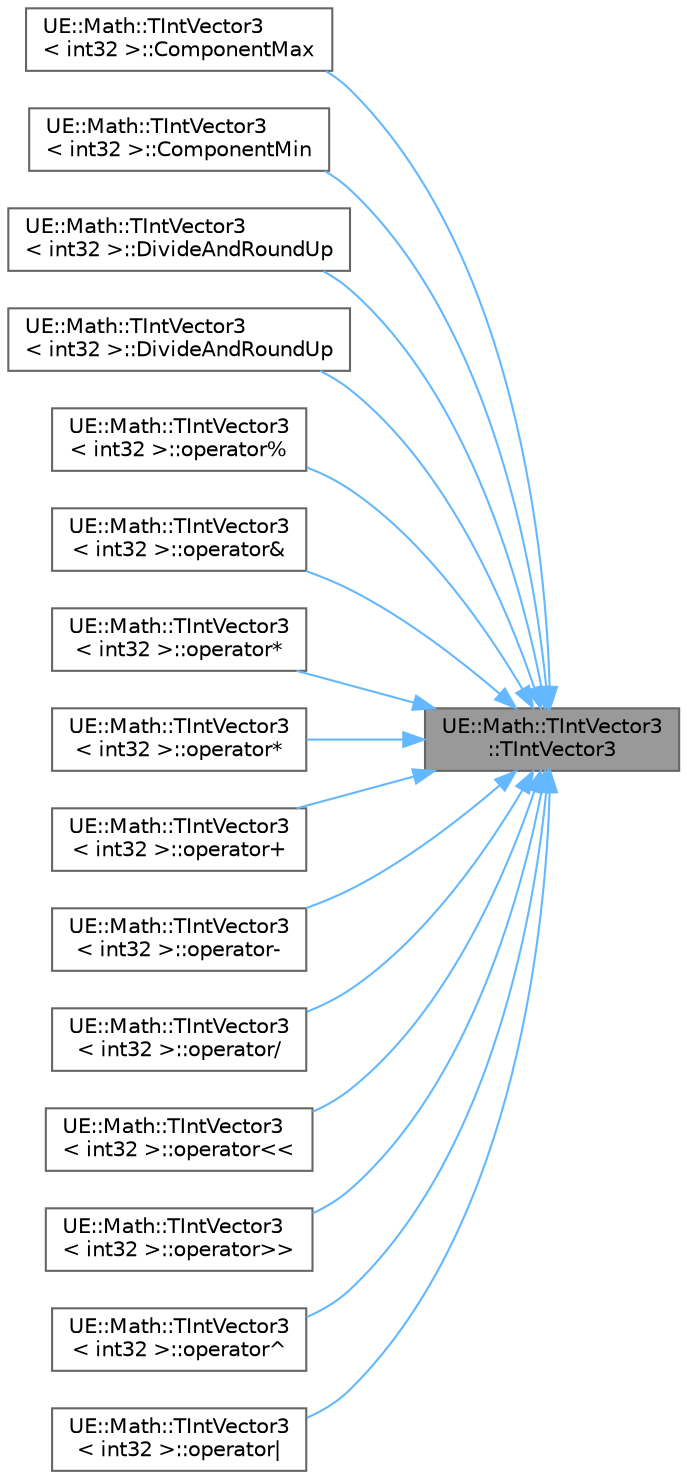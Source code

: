 digraph "UE::Math::TIntVector3::TIntVector3"
{
 // INTERACTIVE_SVG=YES
 // LATEX_PDF_SIZE
  bgcolor="transparent";
  edge [fontname=Helvetica,fontsize=10,labelfontname=Helvetica,labelfontsize=10];
  node [fontname=Helvetica,fontsize=10,shape=box,height=0.2,width=0.4];
  rankdir="RL";
  Node1 [id="Node000001",label="UE::Math::TIntVector3\l::TIntVector3",height=0.2,width=0.4,color="gray40", fillcolor="grey60", style="filled", fontcolor="black",tooltip="Default constructor (no initialization)."];
  Node1 -> Node2 [id="edge1_Node000001_Node000002",dir="back",color="steelblue1",style="solid",tooltip=" "];
  Node2 [id="Node000002",label="UE::Math::TIntVector3\l\< int32 \>::ComponentMax",height=0.2,width=0.4,color="grey40", fillcolor="white", style="filled",URL="$d7/de1/structUE_1_1Math_1_1TIntVector3.html#a173d6d6d058d3260859103b516ad7b8d",tooltip=" "];
  Node1 -> Node3 [id="edge2_Node000001_Node000003",dir="back",color="steelblue1",style="solid",tooltip=" "];
  Node3 [id="Node000003",label="UE::Math::TIntVector3\l\< int32 \>::ComponentMin",height=0.2,width=0.4,color="grey40", fillcolor="white", style="filled",URL="$d7/de1/structUE_1_1Math_1_1TIntVector3.html#a5494603c360d23ac54106704f45b10f3",tooltip=" "];
  Node1 -> Node4 [id="edge3_Node000001_Node000004",dir="back",color="steelblue1",style="solid",tooltip=" "];
  Node4 [id="Node000004",label="UE::Math::TIntVector3\l\< int32 \>::DivideAndRoundUp",height=0.2,width=0.4,color="grey40", fillcolor="white", style="filled",URL="$d7/de1/structUE_1_1Math_1_1TIntVector3.html#a9e1161fda1695e6e7028fd501a4f72fb",tooltip=" "];
  Node1 -> Node5 [id="edge4_Node000001_Node000005",dir="back",color="steelblue1",style="solid",tooltip=" "];
  Node5 [id="Node000005",label="UE::Math::TIntVector3\l\< int32 \>::DivideAndRoundUp",height=0.2,width=0.4,color="grey40", fillcolor="white", style="filled",URL="$d7/de1/structUE_1_1Math_1_1TIntVector3.html#a91ca962c17030f07bee3657750b6ad5d",tooltip=" "];
  Node1 -> Node6 [id="edge5_Node000001_Node000006",dir="back",color="steelblue1",style="solid",tooltip=" "];
  Node6 [id="Node000006",label="UE::Math::TIntVector3\l\< int32 \>::operator%",height=0.2,width=0.4,color="grey40", fillcolor="white", style="filled",URL="$d7/de1/structUE_1_1Math_1_1TIntVector3.html#a846d015ff27efe12956dda4d0d1ecc6f",tooltip=" "];
  Node1 -> Node7 [id="edge6_Node000001_Node000007",dir="back",color="steelblue1",style="solid",tooltip=" "];
  Node7 [id="Node000007",label="UE::Math::TIntVector3\l\< int32 \>::operator&",height=0.2,width=0.4,color="grey40", fillcolor="white", style="filled",URL="$d7/de1/structUE_1_1Math_1_1TIntVector3.html#ad19829a0e9b48a6d88895140743d936e",tooltip=" "];
  Node1 -> Node8 [id="edge7_Node000001_Node000008",dir="back",color="steelblue1",style="solid",tooltip=" "];
  Node8 [id="Node000008",label="UE::Math::TIntVector3\l\< int32 \>::operator*",height=0.2,width=0.4,color="grey40", fillcolor="white", style="filled",URL="$d7/de1/structUE_1_1Math_1_1TIntVector3.html#a052fb0b73947e371607218c39f89a490",tooltip=" "];
  Node1 -> Node9 [id="edge8_Node000001_Node000009",dir="back",color="steelblue1",style="solid",tooltip=" "];
  Node9 [id="Node000009",label="UE::Math::TIntVector3\l\< int32 \>::operator*",height=0.2,width=0.4,color="grey40", fillcolor="white", style="filled",URL="$d7/de1/structUE_1_1Math_1_1TIntVector3.html#a195afafb614b3aaaf85d41f100a3c9a1",tooltip=" "];
  Node1 -> Node10 [id="edge9_Node000001_Node000010",dir="back",color="steelblue1",style="solid",tooltip=" "];
  Node10 [id="Node000010",label="UE::Math::TIntVector3\l\< int32 \>::operator+",height=0.2,width=0.4,color="grey40", fillcolor="white", style="filled",URL="$d7/de1/structUE_1_1Math_1_1TIntVector3.html#a330c85b1d76f0fa235a7d7374d83066f",tooltip=" "];
  Node1 -> Node11 [id="edge10_Node000001_Node000011",dir="back",color="steelblue1",style="solid",tooltip=" "];
  Node11 [id="Node000011",label="UE::Math::TIntVector3\l\< int32 \>::operator-",height=0.2,width=0.4,color="grey40", fillcolor="white", style="filled",URL="$d7/de1/structUE_1_1Math_1_1TIntVector3.html#a97c7023c48efdb912af3548205e4b50c",tooltip=" "];
  Node1 -> Node12 [id="edge11_Node000001_Node000012",dir="back",color="steelblue1",style="solid",tooltip=" "];
  Node12 [id="Node000012",label="UE::Math::TIntVector3\l\< int32 \>::operator/",height=0.2,width=0.4,color="grey40", fillcolor="white", style="filled",URL="$d7/de1/structUE_1_1Math_1_1TIntVector3.html#a2786176a88deb21f25fb6a55f2041ebf",tooltip=" "];
  Node1 -> Node13 [id="edge12_Node000001_Node000013",dir="back",color="steelblue1",style="solid",tooltip=" "];
  Node13 [id="Node000013",label="UE::Math::TIntVector3\l\< int32 \>::operator\<\<",height=0.2,width=0.4,color="grey40", fillcolor="white", style="filled",URL="$d7/de1/structUE_1_1Math_1_1TIntVector3.html#affdca1b1aa39bc12a75965c5649ca7ab",tooltip=" "];
  Node1 -> Node14 [id="edge13_Node000001_Node000014",dir="back",color="steelblue1",style="solid",tooltip=" "];
  Node14 [id="Node000014",label="UE::Math::TIntVector3\l\< int32 \>::operator\>\>",height=0.2,width=0.4,color="grey40", fillcolor="white", style="filled",URL="$d7/de1/structUE_1_1Math_1_1TIntVector3.html#a65a6c845cf605adcecd78c8a79aec13c",tooltip=" "];
  Node1 -> Node15 [id="edge14_Node000001_Node000015",dir="back",color="steelblue1",style="solid",tooltip=" "];
  Node15 [id="Node000015",label="UE::Math::TIntVector3\l\< int32 \>::operator^",height=0.2,width=0.4,color="grey40", fillcolor="white", style="filled",URL="$d7/de1/structUE_1_1Math_1_1TIntVector3.html#aef1c089484e4c403c676793aff211c3c",tooltip=" "];
  Node1 -> Node16 [id="edge15_Node000001_Node000016",dir="back",color="steelblue1",style="solid",tooltip=" "];
  Node16 [id="Node000016",label="UE::Math::TIntVector3\l\< int32 \>::operator\|",height=0.2,width=0.4,color="grey40", fillcolor="white", style="filled",URL="$d7/de1/structUE_1_1Math_1_1TIntVector3.html#a90eeb35fa32eb0addcabd581b661c658",tooltip=" "];
}
